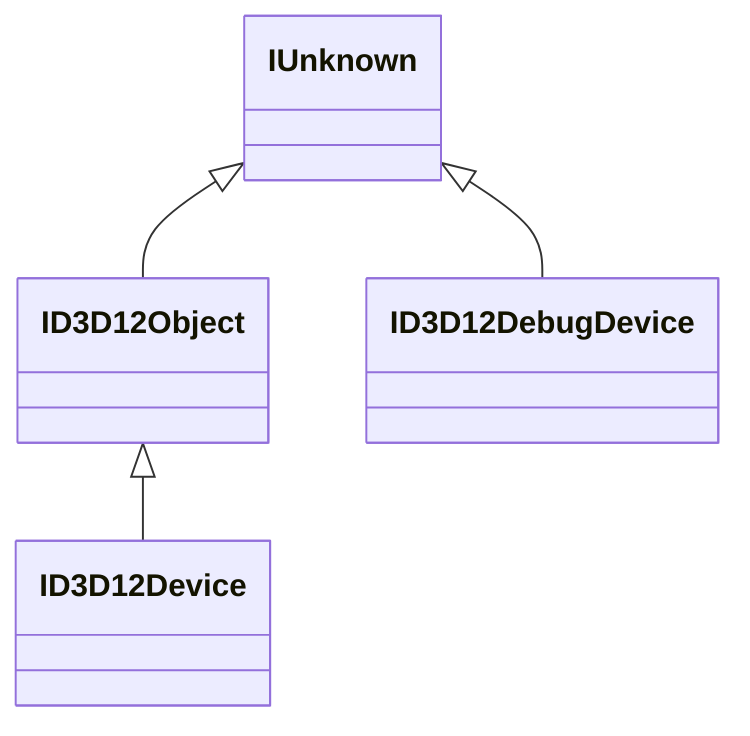 classDiagram
    IUnknown <|-- ID3D12Object
    ID3D12Object <|-- ID3D12Device
    IUnknown <|-- ID3D12DebugDevice